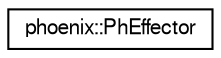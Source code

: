 digraph G
{
  edge [fontname="FreeSans",fontsize="10",labelfontname="FreeSans",labelfontsize="10"];
  node [fontname="FreeSans",fontsize="10",shape=record];
  rankdir=LR;
  Node1 [label="phoenix::PhEffector",height=0.2,width=0.4,color="black", fillcolor="white", style="filled",URL="$classphoenix_1_1PhEffector.htm",tooltip="Abstract particle effector class."];
}
